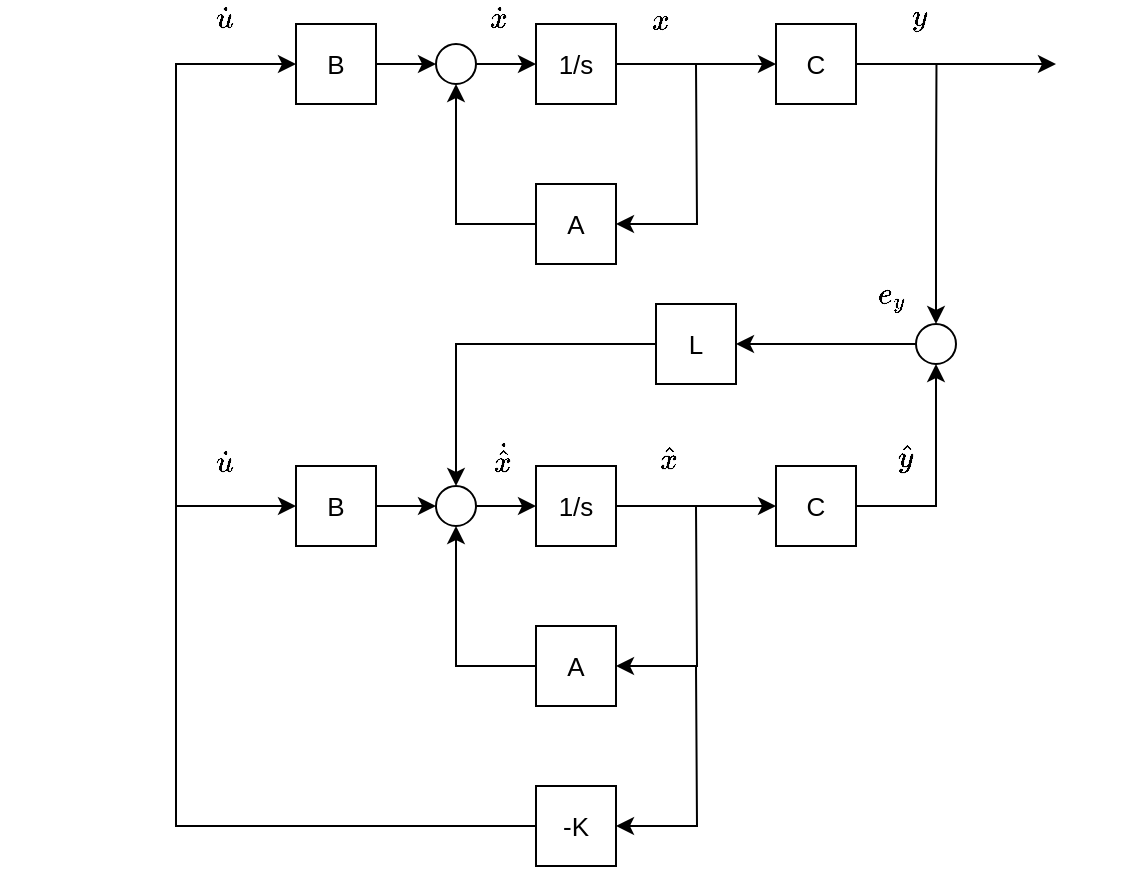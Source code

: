 <mxfile version="18.0.7" type="github">
  <diagram id="FACNEUS64CCorlGvsynq" name="Page-1">
    <mxGraphModel dx="962" dy="537" grid="1" gridSize="10" guides="1" tooltips="1" connect="1" arrows="1" fold="1" page="1" pageScale="1" pageWidth="827" pageHeight="1169" math="1" shadow="0">
      <root>
        <mxCell id="0" />
        <mxCell id="1" parent="0" />
        <mxCell id="-59EvZmD5TNxzZre4VTn-7" value="" style="edgeStyle=orthogonalEdgeStyle;rounded=0;orthogonalLoop=1;jettySize=auto;html=1;fontSize=13;" edge="1" parent="1" source="-59EvZmD5TNxzZre4VTn-1" target="-59EvZmD5TNxzZre4VTn-6">
          <mxGeometry relative="1" as="geometry" />
        </mxCell>
        <mxCell id="-59EvZmD5TNxzZre4VTn-1" value="B" style="rounded=0;whiteSpace=wrap;html=1;fontSize=13;" vertex="1" parent="1">
          <mxGeometry x="290" y="34" width="40" height="40" as="geometry" />
        </mxCell>
        <mxCell id="-59EvZmD5TNxzZre4VTn-10" value="" style="edgeStyle=orthogonalEdgeStyle;rounded=0;orthogonalLoop=1;jettySize=auto;html=1;fontSize=13;" edge="1" parent="1" source="-59EvZmD5TNxzZre4VTn-2" target="-59EvZmD5TNxzZre4VTn-3">
          <mxGeometry relative="1" as="geometry" />
        </mxCell>
        <mxCell id="-59EvZmD5TNxzZre4VTn-31" value="\begin{equation} x \end{equation}" style="edgeLabel;html=1;align=center;verticalAlign=middle;resizable=0;points=[];fontSize=13;" vertex="1" connectable="0" parent="-59EvZmD5TNxzZre4VTn-10">
          <mxGeometry x="-0.446" relative="1" as="geometry">
            <mxPoint y="-22" as="offset" />
          </mxGeometry>
        </mxCell>
        <mxCell id="-59EvZmD5TNxzZre4VTn-2" value="1/s" style="rounded=0;whiteSpace=wrap;html=1;fontSize=13;" vertex="1" parent="1">
          <mxGeometry x="410" y="34" width="40" height="40" as="geometry" />
        </mxCell>
        <mxCell id="-59EvZmD5TNxzZre4VTn-13" style="edgeStyle=orthogonalEdgeStyle;rounded=0;orthogonalLoop=1;jettySize=auto;html=1;startArrow=none;startFill=0;endArrow=classic;endFill=1;fontSize=13;" edge="1" parent="1" source="-59EvZmD5TNxzZre4VTn-3">
          <mxGeometry relative="1" as="geometry">
            <mxPoint x="670" y="54" as="targetPoint" />
          </mxGeometry>
        </mxCell>
        <mxCell id="-59EvZmD5TNxzZre4VTn-35" value="\begin{equation} y \end{equation}" style="edgeLabel;html=1;align=center;verticalAlign=middle;resizable=0;points=[];fontSize=13;" vertex="1" connectable="0" parent="-59EvZmD5TNxzZre4VTn-13">
          <mxGeometry x="-0.567" y="-1" relative="1" as="geometry">
            <mxPoint x="9" y="-25" as="offset" />
          </mxGeometry>
        </mxCell>
        <mxCell id="-59EvZmD5TNxzZre4VTn-3" value="C" style="rounded=0;whiteSpace=wrap;html=1;fontSize=13;" vertex="1" parent="1">
          <mxGeometry x="530" y="34" width="40" height="40" as="geometry" />
        </mxCell>
        <mxCell id="-59EvZmD5TNxzZre4VTn-9" style="edgeStyle=orthogonalEdgeStyle;rounded=0;orthogonalLoop=1;jettySize=auto;html=1;exitX=0;exitY=0.5;exitDx=0;exitDy=0;entryX=0.5;entryY=1;entryDx=0;entryDy=0;fontSize=13;" edge="1" parent="1" source="-59EvZmD5TNxzZre4VTn-5" target="-59EvZmD5TNxzZre4VTn-6">
          <mxGeometry relative="1" as="geometry" />
        </mxCell>
        <mxCell id="-59EvZmD5TNxzZre4VTn-11" style="edgeStyle=orthogonalEdgeStyle;rounded=0;orthogonalLoop=1;jettySize=auto;html=1;exitX=1;exitY=0.5;exitDx=0;exitDy=0;endArrow=none;endFill=0;startArrow=classic;startFill=1;fontSize=13;" edge="1" parent="1" source="-59EvZmD5TNxzZre4VTn-5">
          <mxGeometry relative="1" as="geometry">
            <mxPoint x="490" y="54" as="targetPoint" />
          </mxGeometry>
        </mxCell>
        <mxCell id="-59EvZmD5TNxzZre4VTn-5" value="A" style="rounded=0;whiteSpace=wrap;html=1;fontSize=13;" vertex="1" parent="1">
          <mxGeometry x="410" y="114" width="40" height="40" as="geometry" />
        </mxCell>
        <mxCell id="-59EvZmD5TNxzZre4VTn-8" value="" style="edgeStyle=orthogonalEdgeStyle;rounded=0;orthogonalLoop=1;jettySize=auto;html=1;fontSize=13;" edge="1" parent="1" source="-59EvZmD5TNxzZre4VTn-6" target="-59EvZmD5TNxzZre4VTn-2">
          <mxGeometry relative="1" as="geometry" />
        </mxCell>
        <mxCell id="-59EvZmD5TNxzZre4VTn-32" value="\begin{equation} \dot{x} \end{equation}" style="edgeLabel;html=1;align=center;verticalAlign=middle;resizable=0;points=[];fontSize=13;" vertex="1" connectable="0" parent="-59EvZmD5TNxzZre4VTn-8">
          <mxGeometry x="0.248" relative="1" as="geometry">
            <mxPoint y="-23" as="offset" />
          </mxGeometry>
        </mxCell>
        <mxCell id="-59EvZmD5TNxzZre4VTn-6" value="" style="ellipse;whiteSpace=wrap;html=1;aspect=fixed;fontSize=13;" vertex="1" parent="1">
          <mxGeometry x="360" y="44" width="20" height="20" as="geometry" />
        </mxCell>
        <mxCell id="-59EvZmD5TNxzZre4VTn-14" style="edgeStyle=orthogonalEdgeStyle;rounded=0;orthogonalLoop=1;jettySize=auto;html=1;exitX=0.5;exitY=0;exitDx=0;exitDy=0;startArrow=classic;startFill=1;endArrow=none;endFill=0;fontSize=13;" edge="1" parent="1" source="-59EvZmD5TNxzZre4VTn-12">
          <mxGeometry relative="1" as="geometry">
            <mxPoint x="610.238" y="54" as="targetPoint" />
          </mxGeometry>
        </mxCell>
        <mxCell id="-59EvZmD5TNxzZre4VTn-25" style="edgeStyle=orthogonalEdgeStyle;rounded=0;orthogonalLoop=1;jettySize=auto;html=1;exitX=0;exitY=0.5;exitDx=0;exitDy=0;entryX=1;entryY=0.5;entryDx=0;entryDy=0;startArrow=none;startFill=0;endArrow=classic;endFill=1;fontSize=13;" edge="1" parent="1" source="-59EvZmD5TNxzZre4VTn-12" target="-59EvZmD5TNxzZre4VTn-45">
          <mxGeometry relative="1" as="geometry" />
        </mxCell>
        <mxCell id="-59EvZmD5TNxzZre4VTn-44" value="\begin{equation} e_y \end{equation}" style="edgeLabel;html=1;align=center;verticalAlign=middle;resizable=0;points=[];fontSize=13;" vertex="1" connectable="0" parent="-59EvZmD5TNxzZre4VTn-25">
          <mxGeometry x="-0.615" y="-2" relative="1" as="geometry">
            <mxPoint x="4" y="-22" as="offset" />
          </mxGeometry>
        </mxCell>
        <mxCell id="-59EvZmD5TNxzZre4VTn-12" value="" style="ellipse;whiteSpace=wrap;html=1;aspect=fixed;fontSize=13;" vertex="1" parent="1">
          <mxGeometry x="600" y="184" width="20" height="20" as="geometry" />
        </mxCell>
        <mxCell id="-59EvZmD5TNxzZre4VTn-15" value="" style="edgeStyle=orthogonalEdgeStyle;rounded=0;orthogonalLoop=1;jettySize=auto;html=1;fontSize=13;" edge="1" parent="1" source="-59EvZmD5TNxzZre4VTn-16" target="-59EvZmD5TNxzZre4VTn-24">
          <mxGeometry relative="1" as="geometry" />
        </mxCell>
        <mxCell id="-59EvZmD5TNxzZre4VTn-30" style="edgeStyle=orthogonalEdgeStyle;rounded=0;orthogonalLoop=1;jettySize=auto;html=1;exitX=0;exitY=0.5;exitDx=0;exitDy=0;startArrow=classic;startFill=1;endArrow=none;endFill=0;fontSize=13;" edge="1" parent="1" source="-59EvZmD5TNxzZre4VTn-16">
          <mxGeometry relative="1" as="geometry">
            <mxPoint x="230" y="275" as="targetPoint" />
          </mxGeometry>
        </mxCell>
        <mxCell id="-59EvZmD5TNxzZre4VTn-42" value="\begin{equation} \dot{u} \end{equation}" style="edgeLabel;html=1;align=center;verticalAlign=middle;resizable=0;points=[];fontSize=13;" vertex="1" connectable="0" parent="-59EvZmD5TNxzZre4VTn-30">
          <mxGeometry x="0.214" y="-1" relative="1" as="geometry">
            <mxPoint y="-22" as="offset" />
          </mxGeometry>
        </mxCell>
        <mxCell id="-59EvZmD5TNxzZre4VTn-16" value="B" style="rounded=0;whiteSpace=wrap;html=1;fontSize=13;" vertex="1" parent="1">
          <mxGeometry x="290" y="255" width="40" height="40" as="geometry" />
        </mxCell>
        <mxCell id="-59EvZmD5TNxzZre4VTn-17" value="" style="edgeStyle=orthogonalEdgeStyle;rounded=0;orthogonalLoop=1;jettySize=auto;html=1;fontSize=13;" edge="1" parent="1" source="-59EvZmD5TNxzZre4VTn-18" target="-59EvZmD5TNxzZre4VTn-19">
          <mxGeometry relative="1" as="geometry" />
        </mxCell>
        <mxCell id="-59EvZmD5TNxzZre4VTn-40" value="\begin{equation} \hat{x} \end{equation}" style="edgeLabel;html=1;align=center;verticalAlign=middle;resizable=0;points=[];fontSize=13;" vertex="1" connectable="0" parent="-59EvZmD5TNxzZre4VTn-17">
          <mxGeometry x="-0.351" y="1" relative="1" as="geometry">
            <mxPoint y="-22" as="offset" />
          </mxGeometry>
        </mxCell>
        <mxCell id="-59EvZmD5TNxzZre4VTn-18" value="1/s" style="rounded=0;whiteSpace=wrap;html=1;fontSize=13;" vertex="1" parent="1">
          <mxGeometry x="410" y="255" width="40" height="40" as="geometry" />
        </mxCell>
        <mxCell id="-59EvZmD5TNxzZre4VTn-26" style="edgeStyle=orthogonalEdgeStyle;rounded=0;orthogonalLoop=1;jettySize=auto;html=1;exitX=1;exitY=0.5;exitDx=0;exitDy=0;entryX=0.5;entryY=1;entryDx=0;entryDy=0;startArrow=none;startFill=0;endArrow=classic;endFill=1;fontSize=13;" edge="1" parent="1" source="-59EvZmD5TNxzZre4VTn-19" target="-59EvZmD5TNxzZre4VTn-12">
          <mxGeometry relative="1" as="geometry" />
        </mxCell>
        <mxCell id="-59EvZmD5TNxzZre4VTn-39" value="\begin{equation} \hat{y} \end{equation}" style="edgeLabel;html=1;align=center;verticalAlign=middle;resizable=0;points=[];fontSize=13;" vertex="1" connectable="0" parent="-59EvZmD5TNxzZre4VTn-26">
          <mxGeometry x="-0.571" y="1" relative="1" as="geometry">
            <mxPoint y="-23" as="offset" />
          </mxGeometry>
        </mxCell>
        <mxCell id="-59EvZmD5TNxzZre4VTn-19" value="C" style="rounded=0;whiteSpace=wrap;html=1;fontSize=13;" vertex="1" parent="1">
          <mxGeometry x="530" y="255" width="40" height="40" as="geometry" />
        </mxCell>
        <mxCell id="-59EvZmD5TNxzZre4VTn-20" style="edgeStyle=orthogonalEdgeStyle;rounded=0;orthogonalLoop=1;jettySize=auto;html=1;exitX=0;exitY=0.5;exitDx=0;exitDy=0;entryX=0.5;entryY=1;entryDx=0;entryDy=0;fontSize=13;" edge="1" parent="1" source="-59EvZmD5TNxzZre4VTn-22" target="-59EvZmD5TNxzZre4VTn-24">
          <mxGeometry relative="1" as="geometry" />
        </mxCell>
        <mxCell id="-59EvZmD5TNxzZre4VTn-21" style="edgeStyle=orthogonalEdgeStyle;rounded=0;orthogonalLoop=1;jettySize=auto;html=1;exitX=1;exitY=0.5;exitDx=0;exitDy=0;endArrow=none;endFill=0;startArrow=classic;startFill=1;fontSize=13;" edge="1" parent="1" source="-59EvZmD5TNxzZre4VTn-22">
          <mxGeometry relative="1" as="geometry">
            <mxPoint x="490" y="275" as="targetPoint" />
          </mxGeometry>
        </mxCell>
        <mxCell id="-59EvZmD5TNxzZre4VTn-22" value="A" style="rounded=0;whiteSpace=wrap;html=1;fontSize=13;" vertex="1" parent="1">
          <mxGeometry x="410" y="335" width="40" height="40" as="geometry" />
        </mxCell>
        <mxCell id="-59EvZmD5TNxzZre4VTn-23" value="" style="edgeStyle=orthogonalEdgeStyle;rounded=0;orthogonalLoop=1;jettySize=auto;html=1;fontSize=13;" edge="1" parent="1" source="-59EvZmD5TNxzZre4VTn-24" target="-59EvZmD5TNxzZre4VTn-18">
          <mxGeometry relative="1" as="geometry" />
        </mxCell>
        <mxCell id="-59EvZmD5TNxzZre4VTn-41" value="\begin{equation} \dot{\hat{x}} \end{equation}" style="edgeLabel;html=1;align=center;verticalAlign=middle;resizable=0;points=[];fontSize=13;" vertex="1" connectable="0" parent="-59EvZmD5TNxzZre4VTn-23">
          <mxGeometry x="0.324" y="1" relative="1" as="geometry">
            <mxPoint y="-23" as="offset" />
          </mxGeometry>
        </mxCell>
        <mxCell id="-59EvZmD5TNxzZre4VTn-24" value="" style="ellipse;whiteSpace=wrap;html=1;aspect=fixed;fontSize=13;" vertex="1" parent="1">
          <mxGeometry x="360" y="265" width="20" height="20" as="geometry" />
        </mxCell>
        <mxCell id="-59EvZmD5TNxzZre4VTn-28" style="edgeStyle=orthogonalEdgeStyle;rounded=0;orthogonalLoop=1;jettySize=auto;html=1;exitX=1;exitY=0.5;exitDx=0;exitDy=0;startArrow=classic;startFill=1;endArrow=none;endFill=0;fontSize=13;" edge="1" parent="1" source="-59EvZmD5TNxzZre4VTn-27">
          <mxGeometry relative="1" as="geometry">
            <mxPoint x="490" y="355" as="targetPoint" />
          </mxGeometry>
        </mxCell>
        <mxCell id="-59EvZmD5TNxzZre4VTn-48" style="edgeStyle=orthogonalEdgeStyle;rounded=0;orthogonalLoop=1;jettySize=auto;html=1;exitX=0;exitY=0.5;exitDx=0;exitDy=0;startArrow=none;startFill=0;endArrow=classic;endFill=1;entryX=0;entryY=0.5;entryDx=0;entryDy=0;fontSize=13;" edge="1" parent="1" source="-59EvZmD5TNxzZre4VTn-27" target="-59EvZmD5TNxzZre4VTn-1">
          <mxGeometry relative="1" as="geometry">
            <mxPoint x="230" y="54" as="targetPoint" />
            <Array as="points">
              <mxPoint x="230" y="435" />
              <mxPoint x="230" y="54" />
            </Array>
          </mxGeometry>
        </mxCell>
        <mxCell id="-59EvZmD5TNxzZre4VTn-49" value="\begin{equation} \dot{u} \end{equation}" style="edgeLabel;html=1;align=center;verticalAlign=middle;resizable=0;points=[];fontSize=13;" vertex="1" connectable="0" parent="-59EvZmD5TNxzZre4VTn-48">
          <mxGeometry x="0.887" y="1" relative="1" as="geometry">
            <mxPoint x="-1" y="-22" as="offset" />
          </mxGeometry>
        </mxCell>
        <mxCell id="-59EvZmD5TNxzZre4VTn-27" value="-K" style="rounded=0;whiteSpace=wrap;html=1;fontSize=13;" vertex="1" parent="1">
          <mxGeometry x="410" y="415" width="40" height="40" as="geometry" />
        </mxCell>
        <mxCell id="-59EvZmD5TNxzZre4VTn-46" style="edgeStyle=orthogonalEdgeStyle;rounded=0;orthogonalLoop=1;jettySize=auto;html=1;exitX=0;exitY=0.5;exitDx=0;exitDy=0;entryX=0.5;entryY=0;entryDx=0;entryDy=0;startArrow=none;startFill=0;endArrow=classic;endFill=1;fontSize=13;" edge="1" parent="1" source="-59EvZmD5TNxzZre4VTn-45" target="-59EvZmD5TNxzZre4VTn-24">
          <mxGeometry relative="1" as="geometry" />
        </mxCell>
        <mxCell id="-59EvZmD5TNxzZre4VTn-45" value="L" style="rounded=0;whiteSpace=wrap;html=1;fontSize=13;" vertex="1" parent="1">
          <mxGeometry x="470" y="174" width="40" height="40" as="geometry" />
        </mxCell>
      </root>
    </mxGraphModel>
  </diagram>
</mxfile>
